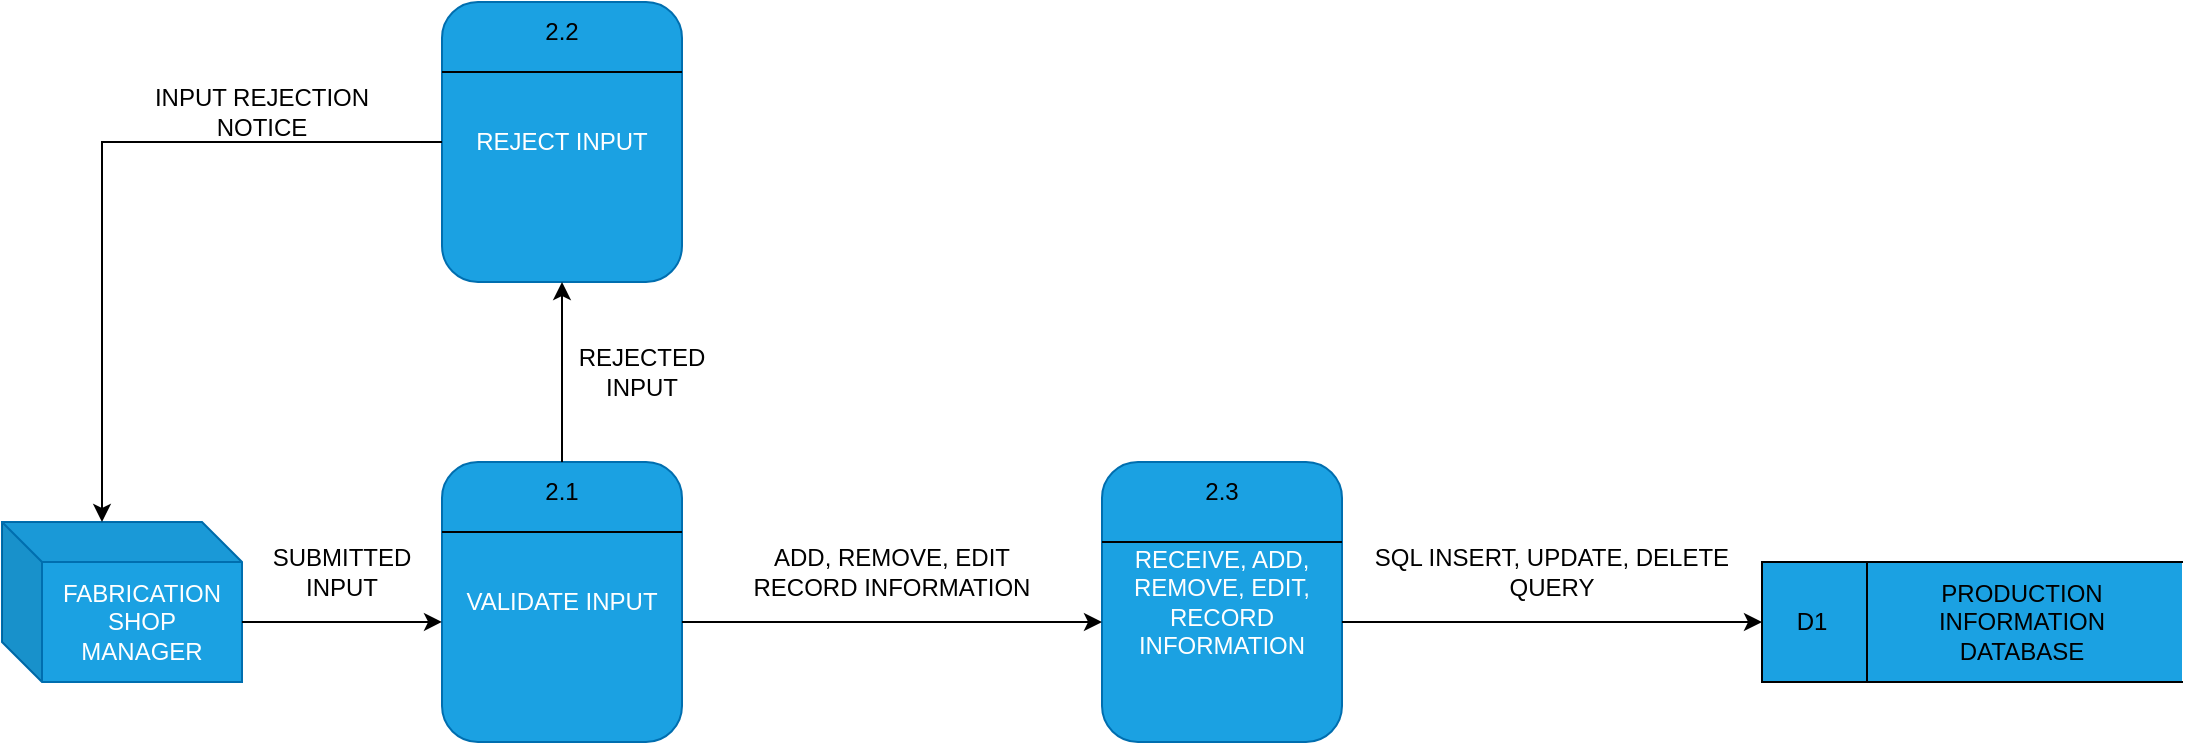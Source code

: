 <mxfile version="28.2.5">
  <diagram name="Page-1" id="oI_D1jtA_2Ry2hBN5BJo">
    <mxGraphModel dx="1426" dy="777" grid="1" gridSize="10" guides="1" tooltips="1" connect="1" arrows="1" fold="1" page="0" pageScale="1" pageWidth="850" pageHeight="1100" math="0" shadow="0">
      <root>
        <mxCell id="0" />
        <mxCell id="1" parent="0" />
        <mxCell id="fzJYR4v_sxdQlqUcEIJs-1" value="FABRICATION SHOP&lt;br&gt;&lt;div&gt;MANAGER&lt;/div&gt;" style="shape=cube;whiteSpace=wrap;html=1;boundedLbl=1;backgroundOutline=1;darkOpacity=0.05;darkOpacity2=0.1;fillColor=#1ba1e2;fontColor=#ffffff;strokeColor=#006EAF;" parent="1" vertex="1">
          <mxGeometry x="60" y="280" width="120" height="80" as="geometry" />
        </mxCell>
        <mxCell id="fzJYR4v_sxdQlqUcEIJs-2" value="VALIDATE INPUT" style="rounded=1;whiteSpace=wrap;html=1;fillColor=#1ba1e2;fontColor=#ffffff;strokeColor=#006EAF;" parent="1" vertex="1">
          <mxGeometry x="280" y="250" width="120" height="140" as="geometry" />
        </mxCell>
        <mxCell id="fzJYR4v_sxdQlqUcEIJs-3" value="RECEIVE, ADD, REMOVE, EDIT, RECORD INFORMATION" style="rounded=1;whiteSpace=wrap;html=1;fillColor=#1ba1e2;fontColor=#ffffff;strokeColor=#006EAF;" parent="1" vertex="1">
          <mxGeometry x="610" y="250" width="120" height="140" as="geometry" />
        </mxCell>
        <mxCell id="fzJYR4v_sxdQlqUcEIJs-7" value="" style="endArrow=none;html=1;rounded=0;exitX=0;exitY=0.25;exitDx=0;exitDy=0;entryX=1;entryY=0.25;entryDx=0;entryDy=0;" parent="1" source="fzJYR4v_sxdQlqUcEIJs-2" target="fzJYR4v_sxdQlqUcEIJs-2" edge="1">
          <mxGeometry width="50" height="50" relative="1" as="geometry">
            <mxPoint x="400" y="430" as="sourcePoint" />
            <mxPoint x="450" y="380" as="targetPoint" />
          </mxGeometry>
        </mxCell>
        <mxCell id="fzJYR4v_sxdQlqUcEIJs-8" value="2.1" style="text;html=1;align=center;verticalAlign=middle;whiteSpace=wrap;rounded=0;" parent="1" vertex="1">
          <mxGeometry x="310" y="250" width="60" height="30" as="geometry" />
        </mxCell>
        <mxCell id="fzJYR4v_sxdQlqUcEIJs-10" value="" style="endArrow=none;html=1;rounded=0;exitX=0;exitY=0.25;exitDx=0;exitDy=0;entryX=1;entryY=0.25;entryDx=0;entryDy=0;" parent="1" edge="1">
          <mxGeometry width="50" height="50" relative="1" as="geometry">
            <mxPoint x="610" y="290" as="sourcePoint" />
            <mxPoint x="730" y="290" as="targetPoint" />
          </mxGeometry>
        </mxCell>
        <mxCell id="fzJYR4v_sxdQlqUcEIJs-12" value="2.3" style="text;html=1;align=center;verticalAlign=middle;whiteSpace=wrap;rounded=0;" parent="1" vertex="1">
          <mxGeometry x="640" y="250" width="60" height="30" as="geometry" />
        </mxCell>
        <mxCell id="fzJYR4v_sxdQlqUcEIJs-15" value="REJECT INPUT" style="rounded=1;whiteSpace=wrap;html=1;fillColor=#1ba1e2;fontColor=#ffffff;strokeColor=#006EAF;" parent="1" vertex="1">
          <mxGeometry x="280" y="20" width="120" height="140" as="geometry" />
        </mxCell>
        <mxCell id="fzJYR4v_sxdQlqUcEIJs-16" value="" style="endArrow=none;html=1;rounded=0;exitX=0;exitY=0.25;exitDx=0;exitDy=0;entryX=1;entryY=0.25;entryDx=0;entryDy=0;" parent="1" source="fzJYR4v_sxdQlqUcEIJs-15" target="fzJYR4v_sxdQlqUcEIJs-15" edge="1">
          <mxGeometry width="50" height="50" relative="1" as="geometry">
            <mxPoint x="400" y="200" as="sourcePoint" />
            <mxPoint x="450" y="150" as="targetPoint" />
          </mxGeometry>
        </mxCell>
        <mxCell id="fzJYR4v_sxdQlqUcEIJs-17" value="2.2" style="text;html=1;align=center;verticalAlign=middle;whiteSpace=wrap;rounded=0;" parent="1" vertex="1">
          <mxGeometry x="310" y="20" width="60" height="30" as="geometry" />
        </mxCell>
        <mxCell id="fzJYR4v_sxdQlqUcEIJs-18" value="" style="endArrow=classic;html=1;rounded=0;exitX=0;exitY=0;exitDx=120;exitDy=50;exitPerimeter=0;entryX=0;entryY=0.571;entryDx=0;entryDy=0;entryPerimeter=0;" parent="1" source="fzJYR4v_sxdQlqUcEIJs-1" target="fzJYR4v_sxdQlqUcEIJs-2" edge="1">
          <mxGeometry width="50" height="50" relative="1" as="geometry">
            <mxPoint x="400" y="430" as="sourcePoint" />
            <mxPoint x="450" y="380" as="targetPoint" />
          </mxGeometry>
        </mxCell>
        <mxCell id="fzJYR4v_sxdQlqUcEIJs-21" value="" style="endArrow=classic;html=1;rounded=0;exitX=0.5;exitY=0;exitDx=0;exitDy=0;entryX=0.5;entryY=1;entryDx=0;entryDy=0;" parent="1" source="fzJYR4v_sxdQlqUcEIJs-8" target="fzJYR4v_sxdQlqUcEIJs-15" edge="1">
          <mxGeometry width="50" height="50" relative="1" as="geometry">
            <mxPoint x="400" y="430" as="sourcePoint" />
            <mxPoint x="450" y="380" as="targetPoint" />
          </mxGeometry>
        </mxCell>
        <mxCell id="fzJYR4v_sxdQlqUcEIJs-22" value="" style="endArrow=classic;html=1;rounded=0;exitX=0;exitY=0.5;exitDx=0;exitDy=0;entryX=0;entryY=0;entryDx=50;entryDy=0;entryPerimeter=0;" parent="1" source="fzJYR4v_sxdQlqUcEIJs-15" target="fzJYR4v_sxdQlqUcEIJs-1" edge="1">
          <mxGeometry width="50" height="50" relative="1" as="geometry">
            <mxPoint x="400" y="340" as="sourcePoint" />
            <mxPoint x="450" y="290" as="targetPoint" />
            <Array as="points">
              <mxPoint x="110" y="90" />
            </Array>
          </mxGeometry>
        </mxCell>
        <mxCell id="fzJYR4v_sxdQlqUcEIJs-31" value="" style="shape=partialRectangle;whiteSpace=wrap;html=1;left=0;right=0;fillColor=#1ba1e2;fontColor=#ffffff;strokeColor=light-dark(#000000,#F9F9F9);" parent="1" vertex="1">
          <mxGeometry x="940" y="300" width="210" height="60" as="geometry" />
        </mxCell>
        <mxCell id="fzJYR4v_sxdQlqUcEIJs-33" value="" style="endArrow=none;html=1;rounded=0;entryX=0;entryY=0;entryDx=0;entryDy=0;exitX=0;exitY=1;exitDx=0;exitDy=0;" parent="1" source="fzJYR4v_sxdQlqUcEIJs-31" target="fzJYR4v_sxdQlqUcEIJs-31" edge="1">
          <mxGeometry width="50" height="50" relative="1" as="geometry">
            <mxPoint x="450" y="350" as="sourcePoint" />
            <mxPoint x="500" y="300" as="targetPoint" />
          </mxGeometry>
        </mxCell>
        <mxCell id="fzJYR4v_sxdQlqUcEIJs-34" value="" style="endArrow=none;html=1;rounded=0;entryX=0.25;entryY=0;entryDx=0;entryDy=0;exitX=0.25;exitY=1;exitDx=0;exitDy=0;" parent="1" source="fzJYR4v_sxdQlqUcEIJs-31" target="fzJYR4v_sxdQlqUcEIJs-31" edge="1">
          <mxGeometry width="50" height="50" relative="1" as="geometry">
            <mxPoint x="450" y="350" as="sourcePoint" />
            <mxPoint x="500" y="300" as="targetPoint" />
          </mxGeometry>
        </mxCell>
        <mxCell id="fzJYR4v_sxdQlqUcEIJs-35" value="D1" style="text;html=1;align=center;verticalAlign=middle;whiteSpace=wrap;rounded=0;" parent="1" vertex="1">
          <mxGeometry x="960" y="315" width="10" height="30" as="geometry" />
        </mxCell>
        <mxCell id="fzJYR4v_sxdQlqUcEIJs-36" value="PRODUCTION INFORMATION DATABASE" style="text;html=1;align=center;verticalAlign=middle;whiteSpace=wrap;rounded=0;" parent="1" vertex="1">
          <mxGeometry x="1040" y="315" width="60" height="30" as="geometry" />
        </mxCell>
        <mxCell id="fzJYR4v_sxdQlqUcEIJs-39" value="SUBMITTED INPUT" style="text;html=1;align=center;verticalAlign=middle;whiteSpace=wrap;rounded=0;" parent="1" vertex="1">
          <mxGeometry x="200" y="290" width="60" height="30" as="geometry" />
        </mxCell>
        <mxCell id="fzJYR4v_sxdQlqUcEIJs-40" value="REJECTED INPUT" style="text;html=1;align=center;verticalAlign=middle;whiteSpace=wrap;rounded=0;" parent="1" vertex="1">
          <mxGeometry x="350" y="190" width="60" height="30" as="geometry" />
        </mxCell>
        <mxCell id="fzJYR4v_sxdQlqUcEIJs-43" value="INPUT REJECTION NOTICE" style="text;html=1;align=center;verticalAlign=middle;whiteSpace=wrap;rounded=0;" parent="1" vertex="1">
          <mxGeometry x="130" y="60" width="120" height="30" as="geometry" />
        </mxCell>
        <mxCell id="fzJYR4v_sxdQlqUcEIJs-44" value="ADD, REMOVE, EDIT RECORD INFORMATION" style="text;html=1;align=center;verticalAlign=middle;whiteSpace=wrap;rounded=0;" parent="1" vertex="1">
          <mxGeometry x="430" y="290" width="150" height="30" as="geometry" />
        </mxCell>
        <mxCell id="fzJYR4v_sxdQlqUcEIJs-49" value="" style="endArrow=classic;html=1;rounded=0;exitX=1;exitY=0.571;exitDx=0;exitDy=0;exitPerimeter=0;" parent="1" source="fzJYR4v_sxdQlqUcEIJs-2" edge="1">
          <mxGeometry width="50" height="50" relative="1" as="geometry">
            <mxPoint x="400" y="340" as="sourcePoint" />
            <mxPoint x="610" y="330" as="targetPoint" />
          </mxGeometry>
        </mxCell>
        <mxCell id="fzJYR4v_sxdQlqUcEIJs-50" value="" style="endArrow=classic;html=1;rounded=0;exitX=1;exitY=0.571;exitDx=0;exitDy=0;exitPerimeter=0;" parent="1" source="fzJYR4v_sxdQlqUcEIJs-3" edge="1">
          <mxGeometry width="50" height="50" relative="1" as="geometry">
            <mxPoint x="740" y="330" as="sourcePoint" />
            <mxPoint x="940" y="330" as="targetPoint" />
          </mxGeometry>
        </mxCell>
        <mxCell id="fzJYR4v_sxdQlqUcEIJs-51" value="SQL INSERT, UPDATE, DELETE QUERY" style="text;html=1;align=center;verticalAlign=middle;whiteSpace=wrap;rounded=0;" parent="1" vertex="1">
          <mxGeometry x="740" y="290" width="190" height="30" as="geometry" />
        </mxCell>
      </root>
    </mxGraphModel>
  </diagram>
</mxfile>
